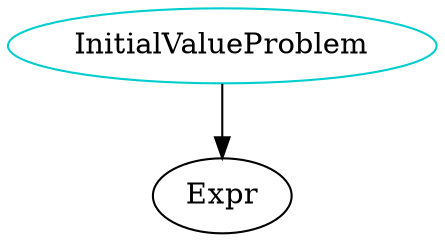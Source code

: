 digraph initialvalueproblem{
InitialValueProblem	[shape=oval, color=cyan3, label="InitialValueProblem"];
InitialValueProblem -> Expr;
}
